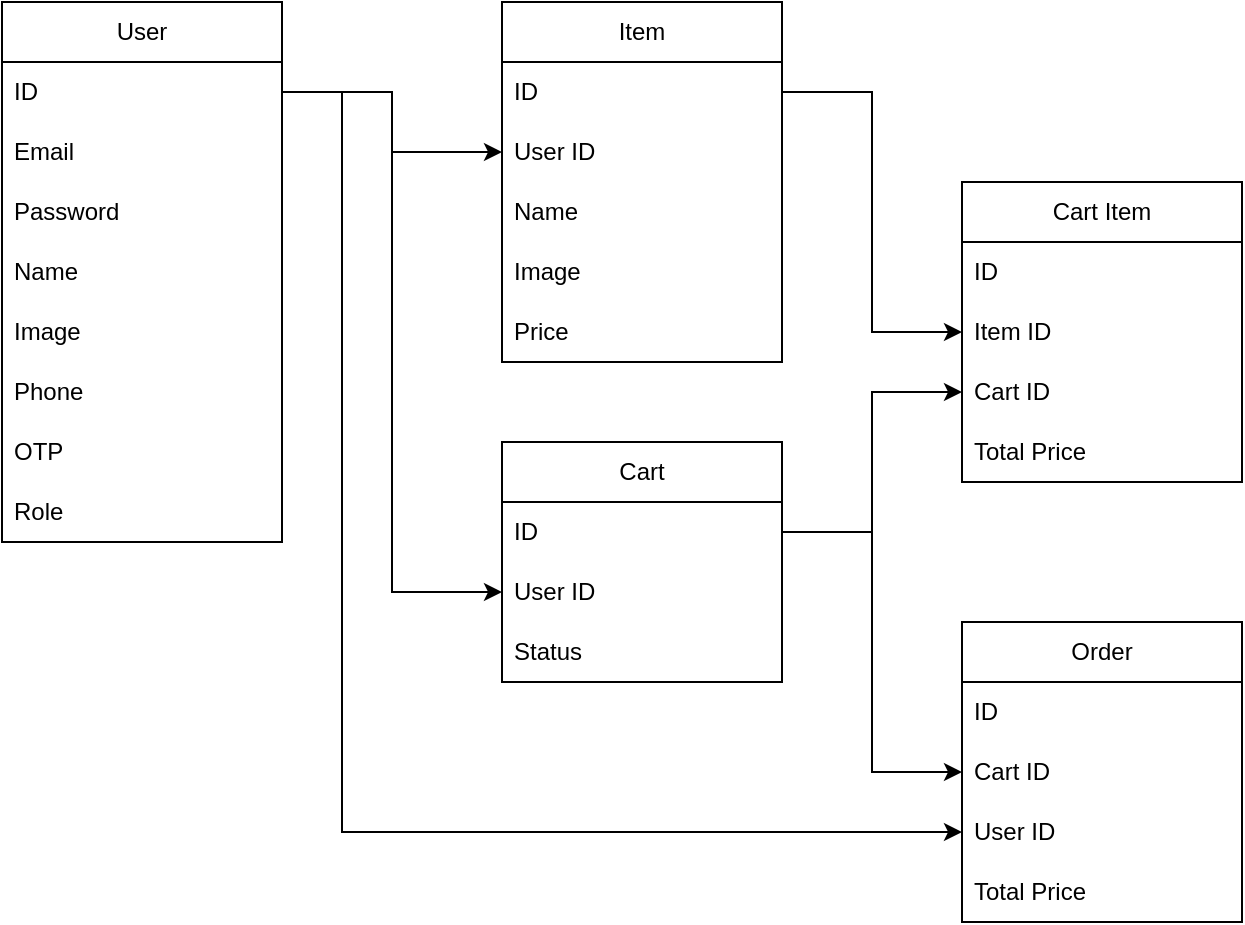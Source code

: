 <mxfile version="20.5.3" type="device"><diagram id="Nd0yp7cU4rtlj6QVk-Z5" name="Page-1"><mxGraphModel dx="782" dy="479" grid="1" gridSize="10" guides="1" tooltips="1" connect="1" arrows="1" fold="1" page="1" pageScale="1" pageWidth="827" pageHeight="1169" math="0" shadow="0"><root><mxCell id="0"/><mxCell id="1" parent="0"/><mxCell id="KE-ZS_bzrs1-saGK04Xc-1" value="User" style="swimlane;fontStyle=0;childLayout=stackLayout;horizontal=1;startSize=30;horizontalStack=0;resizeParent=1;resizeParentMax=0;resizeLast=0;collapsible=1;marginBottom=0;whiteSpace=wrap;html=1;" vertex="1" parent="1"><mxGeometry x="50" y="170" width="140" height="270" as="geometry"/></mxCell><mxCell id="KE-ZS_bzrs1-saGK04Xc-2" value="ID" style="text;strokeColor=none;fillColor=none;align=left;verticalAlign=middle;spacingLeft=4;spacingRight=4;overflow=hidden;points=[[0,0.5],[1,0.5]];portConstraint=eastwest;rotatable=0;whiteSpace=wrap;html=1;" vertex="1" parent="KE-ZS_bzrs1-saGK04Xc-1"><mxGeometry y="30" width="140" height="30" as="geometry"/></mxCell><mxCell id="KE-ZS_bzrs1-saGK04Xc-3" value="Email" style="text;strokeColor=none;fillColor=none;align=left;verticalAlign=middle;spacingLeft=4;spacingRight=4;overflow=hidden;points=[[0,0.5],[1,0.5]];portConstraint=eastwest;rotatable=0;whiteSpace=wrap;html=1;" vertex="1" parent="KE-ZS_bzrs1-saGK04Xc-1"><mxGeometry y="60" width="140" height="30" as="geometry"/></mxCell><mxCell id="KE-ZS_bzrs1-saGK04Xc-4" value="Password" style="text;strokeColor=none;fillColor=none;align=left;verticalAlign=middle;spacingLeft=4;spacingRight=4;overflow=hidden;points=[[0,0.5],[1,0.5]];portConstraint=eastwest;rotatable=0;whiteSpace=wrap;html=1;" vertex="1" parent="KE-ZS_bzrs1-saGK04Xc-1"><mxGeometry y="90" width="140" height="30" as="geometry"/></mxCell><mxCell id="KE-ZS_bzrs1-saGK04Xc-5" value="Name" style="text;strokeColor=none;fillColor=none;align=left;verticalAlign=middle;spacingLeft=4;spacingRight=4;overflow=hidden;points=[[0,0.5],[1,0.5]];portConstraint=eastwest;rotatable=0;whiteSpace=wrap;html=1;" vertex="1" parent="KE-ZS_bzrs1-saGK04Xc-1"><mxGeometry y="120" width="140" height="30" as="geometry"/></mxCell><mxCell id="KE-ZS_bzrs1-saGK04Xc-36" value="Image" style="text;strokeColor=none;fillColor=none;align=left;verticalAlign=middle;spacingLeft=4;spacingRight=4;overflow=hidden;points=[[0,0.5],[1,0.5]];portConstraint=eastwest;rotatable=0;whiteSpace=wrap;html=1;" vertex="1" parent="KE-ZS_bzrs1-saGK04Xc-1"><mxGeometry y="150" width="140" height="30" as="geometry"/></mxCell><mxCell id="KE-ZS_bzrs1-saGK04Xc-6" value="Phone" style="text;strokeColor=none;fillColor=none;align=left;verticalAlign=middle;spacingLeft=4;spacingRight=4;overflow=hidden;points=[[0,0.5],[1,0.5]];portConstraint=eastwest;rotatable=0;whiteSpace=wrap;html=1;" vertex="1" parent="KE-ZS_bzrs1-saGK04Xc-1"><mxGeometry y="180" width="140" height="30" as="geometry"/></mxCell><mxCell id="KE-ZS_bzrs1-saGK04Xc-8" value="OTP" style="text;strokeColor=none;fillColor=none;align=left;verticalAlign=middle;spacingLeft=4;spacingRight=4;overflow=hidden;points=[[0,0.5],[1,0.5]];portConstraint=eastwest;rotatable=0;whiteSpace=wrap;html=1;" vertex="1" parent="KE-ZS_bzrs1-saGK04Xc-1"><mxGeometry y="210" width="140" height="30" as="geometry"/></mxCell><mxCell id="KE-ZS_bzrs1-saGK04Xc-7" value="Role" style="text;strokeColor=none;fillColor=none;align=left;verticalAlign=middle;spacingLeft=4;spacingRight=4;overflow=hidden;points=[[0,0.5],[1,0.5]];portConstraint=eastwest;rotatable=0;whiteSpace=wrap;html=1;" vertex="1" parent="KE-ZS_bzrs1-saGK04Xc-1"><mxGeometry y="240" width="140" height="30" as="geometry"/></mxCell><mxCell id="KE-ZS_bzrs1-saGK04Xc-9" value="Item" style="swimlane;fontStyle=0;childLayout=stackLayout;horizontal=1;startSize=30;horizontalStack=0;resizeParent=1;resizeParentMax=0;resizeLast=0;collapsible=1;marginBottom=0;whiteSpace=wrap;html=1;" vertex="1" parent="1"><mxGeometry x="300" y="170" width="140" height="180" as="geometry"/></mxCell><mxCell id="KE-ZS_bzrs1-saGK04Xc-10" value="ID" style="text;strokeColor=none;fillColor=none;align=left;verticalAlign=middle;spacingLeft=4;spacingRight=4;overflow=hidden;points=[[0,0.5],[1,0.5]];portConstraint=eastwest;rotatable=0;whiteSpace=wrap;html=1;" vertex="1" parent="KE-ZS_bzrs1-saGK04Xc-9"><mxGeometry y="30" width="140" height="30" as="geometry"/></mxCell><mxCell id="KE-ZS_bzrs1-saGK04Xc-11" value="User ID" style="text;strokeColor=none;fillColor=none;align=left;verticalAlign=middle;spacingLeft=4;spacingRight=4;overflow=hidden;points=[[0,0.5],[1,0.5]];portConstraint=eastwest;rotatable=0;whiteSpace=wrap;html=1;" vertex="1" parent="KE-ZS_bzrs1-saGK04Xc-9"><mxGeometry y="60" width="140" height="30" as="geometry"/></mxCell><mxCell id="KE-ZS_bzrs1-saGK04Xc-12" value="Name" style="text;strokeColor=none;fillColor=none;align=left;verticalAlign=middle;spacingLeft=4;spacingRight=4;overflow=hidden;points=[[0,0.5],[1,0.5]];portConstraint=eastwest;rotatable=0;whiteSpace=wrap;html=1;" vertex="1" parent="KE-ZS_bzrs1-saGK04Xc-9"><mxGeometry y="90" width="140" height="30" as="geometry"/></mxCell><mxCell id="KE-ZS_bzrs1-saGK04Xc-13" value="Image" style="text;strokeColor=none;fillColor=none;align=left;verticalAlign=middle;spacingLeft=4;spacingRight=4;overflow=hidden;points=[[0,0.5],[1,0.5]];portConstraint=eastwest;rotatable=0;whiteSpace=wrap;html=1;" vertex="1" parent="KE-ZS_bzrs1-saGK04Xc-9"><mxGeometry y="120" width="140" height="30" as="geometry"/></mxCell><mxCell id="KE-ZS_bzrs1-saGK04Xc-14" value="Price" style="text;strokeColor=none;fillColor=none;align=left;verticalAlign=middle;spacingLeft=4;spacingRight=4;overflow=hidden;points=[[0,0.5],[1,0.5]];portConstraint=eastwest;rotatable=0;whiteSpace=wrap;html=1;" vertex="1" parent="KE-ZS_bzrs1-saGK04Xc-9"><mxGeometry y="150" width="140" height="30" as="geometry"/></mxCell><mxCell id="KE-ZS_bzrs1-saGK04Xc-15" style="edgeStyle=orthogonalEdgeStyle;rounded=0;orthogonalLoop=1;jettySize=auto;html=1;exitX=1;exitY=0.5;exitDx=0;exitDy=0;entryX=0;entryY=0.5;entryDx=0;entryDy=0;" edge="1" parent="1" source="KE-ZS_bzrs1-saGK04Xc-2" target="KE-ZS_bzrs1-saGK04Xc-11"><mxGeometry relative="1" as="geometry"/></mxCell><mxCell id="KE-ZS_bzrs1-saGK04Xc-16" value="Cart Item" style="swimlane;fontStyle=0;childLayout=stackLayout;horizontal=1;startSize=30;horizontalStack=0;resizeParent=1;resizeParentMax=0;resizeLast=0;collapsible=1;marginBottom=0;whiteSpace=wrap;html=1;" vertex="1" parent="1"><mxGeometry x="530" y="260" width="140" height="150" as="geometry"/></mxCell><mxCell id="KE-ZS_bzrs1-saGK04Xc-17" value="ID" style="text;strokeColor=none;fillColor=none;align=left;verticalAlign=middle;spacingLeft=4;spacingRight=4;overflow=hidden;points=[[0,0.5],[1,0.5]];portConstraint=eastwest;rotatable=0;whiteSpace=wrap;html=1;" vertex="1" parent="KE-ZS_bzrs1-saGK04Xc-16"><mxGeometry y="30" width="140" height="30" as="geometry"/></mxCell><mxCell id="KE-ZS_bzrs1-saGK04Xc-18" value="Item ID" style="text;strokeColor=none;fillColor=none;align=left;verticalAlign=middle;spacingLeft=4;spacingRight=4;overflow=hidden;points=[[0,0.5],[1,0.5]];portConstraint=eastwest;rotatable=0;whiteSpace=wrap;html=1;" vertex="1" parent="KE-ZS_bzrs1-saGK04Xc-16"><mxGeometry y="60" width="140" height="30" as="geometry"/></mxCell><mxCell id="KE-ZS_bzrs1-saGK04Xc-24" value="Cart ID" style="text;strokeColor=none;fillColor=none;align=left;verticalAlign=middle;spacingLeft=4;spacingRight=4;overflow=hidden;points=[[0,0.5],[1,0.5]];portConstraint=eastwest;rotatable=0;whiteSpace=wrap;html=1;" vertex="1" parent="KE-ZS_bzrs1-saGK04Xc-16"><mxGeometry y="90" width="140" height="30" as="geometry"/></mxCell><mxCell id="KE-ZS_bzrs1-saGK04Xc-19" value="Total Price" style="text;strokeColor=none;fillColor=none;align=left;verticalAlign=middle;spacingLeft=4;spacingRight=4;overflow=hidden;points=[[0,0.5],[1,0.5]];portConstraint=eastwest;rotatable=0;whiteSpace=wrap;html=1;" vertex="1" parent="KE-ZS_bzrs1-saGK04Xc-16"><mxGeometry y="120" width="140" height="30" as="geometry"/></mxCell><mxCell id="KE-ZS_bzrs1-saGK04Xc-20" value="Cart" style="swimlane;fontStyle=0;childLayout=stackLayout;horizontal=1;startSize=30;horizontalStack=0;resizeParent=1;resizeParentMax=0;resizeLast=0;collapsible=1;marginBottom=0;whiteSpace=wrap;html=1;" vertex="1" parent="1"><mxGeometry x="300" y="390" width="140" height="120" as="geometry"/></mxCell><mxCell id="KE-ZS_bzrs1-saGK04Xc-21" value="ID" style="text;strokeColor=none;fillColor=none;align=left;verticalAlign=middle;spacingLeft=4;spacingRight=4;overflow=hidden;points=[[0,0.5],[1,0.5]];portConstraint=eastwest;rotatable=0;whiteSpace=wrap;html=1;" vertex="1" parent="KE-ZS_bzrs1-saGK04Xc-20"><mxGeometry y="30" width="140" height="30" as="geometry"/></mxCell><mxCell id="KE-ZS_bzrs1-saGK04Xc-22" value="User ID" style="text;strokeColor=none;fillColor=none;align=left;verticalAlign=middle;spacingLeft=4;spacingRight=4;overflow=hidden;points=[[0,0.5],[1,0.5]];portConstraint=eastwest;rotatable=0;whiteSpace=wrap;html=1;" vertex="1" parent="KE-ZS_bzrs1-saGK04Xc-20"><mxGeometry y="60" width="140" height="30" as="geometry"/></mxCell><mxCell id="KE-ZS_bzrs1-saGK04Xc-23" value="Status" style="text;strokeColor=none;fillColor=none;align=left;verticalAlign=middle;spacingLeft=4;spacingRight=4;overflow=hidden;points=[[0,0.5],[1,0.5]];portConstraint=eastwest;rotatable=0;whiteSpace=wrap;html=1;" vertex="1" parent="KE-ZS_bzrs1-saGK04Xc-20"><mxGeometry y="90" width="140" height="30" as="geometry"/></mxCell><mxCell id="KE-ZS_bzrs1-saGK04Xc-25" style="edgeStyle=orthogonalEdgeStyle;rounded=0;orthogonalLoop=1;jettySize=auto;html=1;exitX=1;exitY=0.5;exitDx=0;exitDy=0;entryX=0;entryY=0.5;entryDx=0;entryDy=0;" edge="1" parent="1" source="KE-ZS_bzrs1-saGK04Xc-2" target="KE-ZS_bzrs1-saGK04Xc-22"><mxGeometry relative="1" as="geometry"/></mxCell><mxCell id="KE-ZS_bzrs1-saGK04Xc-26" style="edgeStyle=orthogonalEdgeStyle;rounded=0;orthogonalLoop=1;jettySize=auto;html=1;exitX=1;exitY=0.5;exitDx=0;exitDy=0;entryX=0;entryY=0.5;entryDx=0;entryDy=0;" edge="1" parent="1" source="KE-ZS_bzrs1-saGK04Xc-10" target="KE-ZS_bzrs1-saGK04Xc-16"><mxGeometry relative="1" as="geometry"/></mxCell><mxCell id="KE-ZS_bzrs1-saGK04Xc-27" style="edgeStyle=orthogonalEdgeStyle;rounded=0;orthogonalLoop=1;jettySize=auto;html=1;exitX=1;exitY=0.5;exitDx=0;exitDy=0;entryX=0;entryY=0.5;entryDx=0;entryDy=0;" edge="1" parent="1" source="KE-ZS_bzrs1-saGK04Xc-21" target="KE-ZS_bzrs1-saGK04Xc-24"><mxGeometry relative="1" as="geometry"/></mxCell><mxCell id="KE-ZS_bzrs1-saGK04Xc-28" value="Order" style="swimlane;fontStyle=0;childLayout=stackLayout;horizontal=1;startSize=30;horizontalStack=0;resizeParent=1;resizeParentMax=0;resizeLast=0;collapsible=1;marginBottom=0;whiteSpace=wrap;html=1;" vertex="1" parent="1"><mxGeometry x="530" y="480" width="140" height="150" as="geometry"/></mxCell><mxCell id="KE-ZS_bzrs1-saGK04Xc-29" value="ID" style="text;strokeColor=none;fillColor=none;align=left;verticalAlign=middle;spacingLeft=4;spacingRight=4;overflow=hidden;points=[[0,0.5],[1,0.5]];portConstraint=eastwest;rotatable=0;whiteSpace=wrap;html=1;" vertex="1" parent="KE-ZS_bzrs1-saGK04Xc-28"><mxGeometry y="30" width="140" height="30" as="geometry"/></mxCell><mxCell id="KE-ZS_bzrs1-saGK04Xc-30" value="Cart ID" style="text;strokeColor=none;fillColor=none;align=left;verticalAlign=middle;spacingLeft=4;spacingRight=4;overflow=hidden;points=[[0,0.5],[1,0.5]];portConstraint=eastwest;rotatable=0;whiteSpace=wrap;html=1;" vertex="1" parent="KE-ZS_bzrs1-saGK04Xc-28"><mxGeometry y="60" width="140" height="30" as="geometry"/></mxCell><mxCell id="KE-ZS_bzrs1-saGK04Xc-32" value="User ID" style="text;strokeColor=none;fillColor=none;align=left;verticalAlign=middle;spacingLeft=4;spacingRight=4;overflow=hidden;points=[[0,0.5],[1,0.5]];portConstraint=eastwest;rotatable=0;whiteSpace=wrap;html=1;" vertex="1" parent="KE-ZS_bzrs1-saGK04Xc-28"><mxGeometry y="90" width="140" height="30" as="geometry"/></mxCell><mxCell id="KE-ZS_bzrs1-saGK04Xc-33" value="Total Price" style="text;strokeColor=none;fillColor=none;align=left;verticalAlign=middle;spacingLeft=4;spacingRight=4;overflow=hidden;points=[[0,0.5],[1,0.5]];portConstraint=eastwest;rotatable=0;whiteSpace=wrap;html=1;" vertex="1" parent="KE-ZS_bzrs1-saGK04Xc-28"><mxGeometry y="120" width="140" height="30" as="geometry"/></mxCell><mxCell id="KE-ZS_bzrs1-saGK04Xc-34" style="edgeStyle=orthogonalEdgeStyle;rounded=0;orthogonalLoop=1;jettySize=auto;html=1;exitX=1;exitY=0.5;exitDx=0;exitDy=0;entryX=0;entryY=0.5;entryDx=0;entryDy=0;" edge="1" parent="1" source="KE-ZS_bzrs1-saGK04Xc-21" target="KE-ZS_bzrs1-saGK04Xc-30"><mxGeometry relative="1" as="geometry"/></mxCell><mxCell id="KE-ZS_bzrs1-saGK04Xc-35" style="edgeStyle=orthogonalEdgeStyle;rounded=0;orthogonalLoop=1;jettySize=auto;html=1;exitX=1;exitY=0.5;exitDx=0;exitDy=0;entryX=0;entryY=0.5;entryDx=0;entryDy=0;" edge="1" parent="1" source="KE-ZS_bzrs1-saGK04Xc-2" target="KE-ZS_bzrs1-saGK04Xc-32"><mxGeometry relative="1" as="geometry"><Array as="points"><mxPoint x="220" y="215"/><mxPoint x="220" y="585"/></Array></mxGeometry></mxCell></root></mxGraphModel></diagram></mxfile>